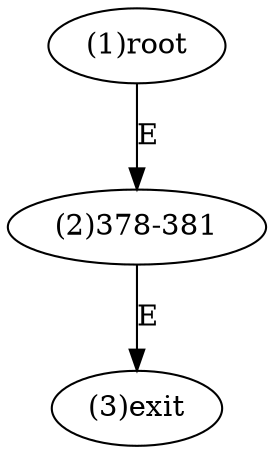 digraph "" { 
1[ label="(1)root"];
2[ label="(2)378-381"];
3[ label="(3)exit"];
1->2[ label="E"];
2->3[ label="E"];
}
